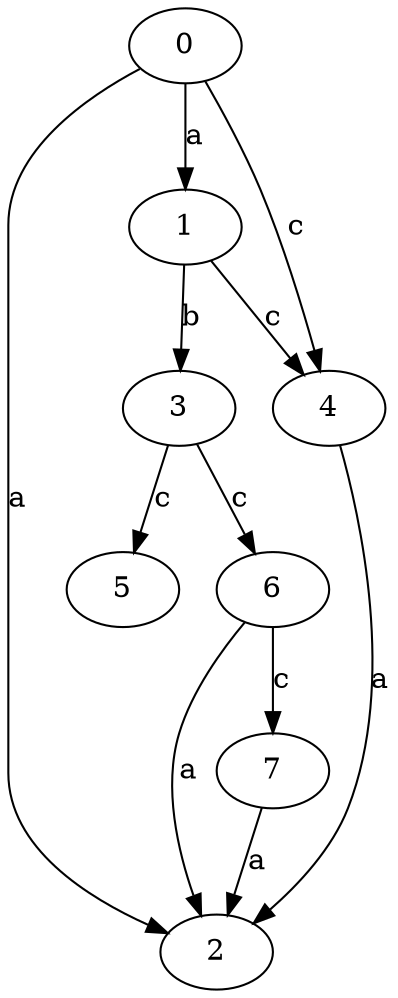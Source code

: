 strict digraph  {
0;
1;
2;
3;
4;
5;
6;
7;
0 -> 1  [label=a];
0 -> 2  [label=a];
0 -> 4  [label=c];
1 -> 3  [label=b];
1 -> 4  [label=c];
3 -> 5  [label=c];
3 -> 6  [label=c];
4 -> 2  [label=a];
6 -> 2  [label=a];
6 -> 7  [label=c];
7 -> 2  [label=a];
}
